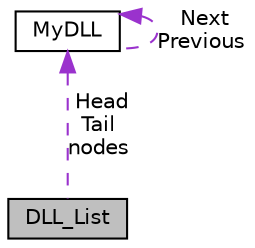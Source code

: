 digraph "DLL_List"
{
 // LATEX_PDF_SIZE
  edge [fontname="Helvetica",fontsize="10",labelfontname="Helvetica",labelfontsize="10"];
  node [fontname="Helvetica",fontsize="10",shape=record];
  Node1 [label="DLL_List",height=0.2,width=0.4,color="black", fillcolor="grey75", style="filled", fontcolor="black",tooltip="A structure representing a doubly linked list."];
  Node2 -> Node1 [dir="back",color="darkorchid3",fontsize="10",style="dashed",label=" Head\nTail\nnodes" ,fontname="Helvetica"];
  Node2 [label="MyDLL",height=0.2,width=0.4,color="black", fillcolor="white", style="filled",URL="$structMyDLL.html",tooltip="A structure representing a doubly linked list node."];
  Node2 -> Node2 [dir="back",color="darkorchid3",fontsize="10",style="dashed",label=" Next\nPrevious" ,fontname="Helvetica"];
}
